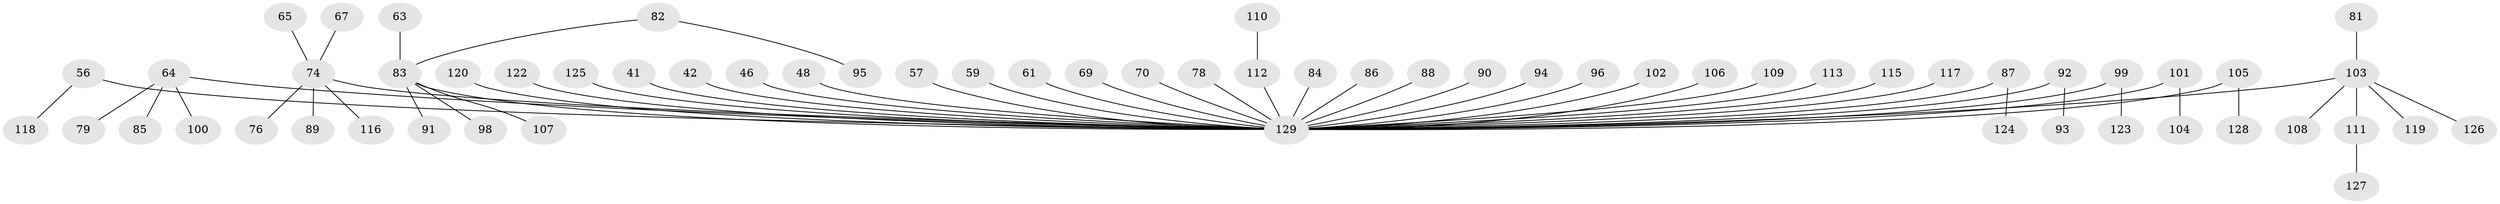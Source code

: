 // original degree distribution, {7: 0.007751937984496124, 4: 0.06976744186046512, 2: 0.20930232558139536, 3: 0.17054263565891473, 6: 0.023255813953488372, 5: 0.015503875968992248, 1: 0.5038759689922481}
// Generated by graph-tools (version 1.1) at 2025/52/03/09/25 04:52:50]
// undirected, 64 vertices, 63 edges
graph export_dot {
graph [start="1"]
  node [color=gray90,style=filled];
  41;
  42;
  46;
  48;
  56;
  57;
  59;
  61;
  63;
  64;
  65;
  67;
  69;
  70;
  74 [super="+66"];
  76;
  78;
  79;
  81;
  82;
  83 [super="+80+50+55"];
  84;
  85;
  86;
  87;
  88;
  89;
  90;
  91;
  92;
  93;
  94;
  95;
  96;
  98;
  99;
  100;
  101;
  102;
  103 [super="+58+75+53+71"];
  104;
  105;
  106;
  107;
  108;
  109;
  110;
  111;
  112 [super="+77"];
  113;
  115;
  116;
  117;
  118;
  119;
  120;
  122;
  123;
  124;
  125;
  126;
  127;
  128;
  129 [super="+1+4+8+3+13+11+18+121+68+62+97+47+114+37+60+52+72+34"];
  41 -- 129;
  42 -- 129;
  46 -- 129;
  48 -- 129;
  56 -- 118;
  56 -- 129;
  57 -- 129;
  59 -- 129;
  61 -- 129;
  63 -- 83;
  64 -- 79;
  64 -- 85;
  64 -- 100;
  64 -- 129;
  65 -- 74;
  67 -- 74;
  69 -- 129;
  70 -- 129;
  74 -- 76;
  74 -- 129;
  74 -- 116;
  74 -- 89;
  78 -- 129;
  81 -- 103;
  82 -- 95;
  82 -- 83;
  83 -- 98;
  83 -- 107;
  83 -- 129;
  83 -- 91;
  84 -- 129;
  86 -- 129;
  87 -- 124;
  87 -- 129;
  88 -- 129;
  90 -- 129;
  92 -- 93;
  92 -- 129;
  94 -- 129;
  96 -- 129;
  99 -- 123;
  99 -- 129;
  101 -- 104;
  101 -- 129;
  102 -- 129;
  103 -- 108;
  103 -- 129;
  103 -- 119;
  103 -- 111;
  103 -- 126;
  105 -- 128;
  105 -- 129;
  106 -- 129;
  109 -- 129;
  110 -- 112;
  111 -- 127;
  112 -- 129;
  113 -- 129;
  115 -- 129;
  117 -- 129;
  120 -- 129;
  122 -- 129;
  125 -- 129;
}
